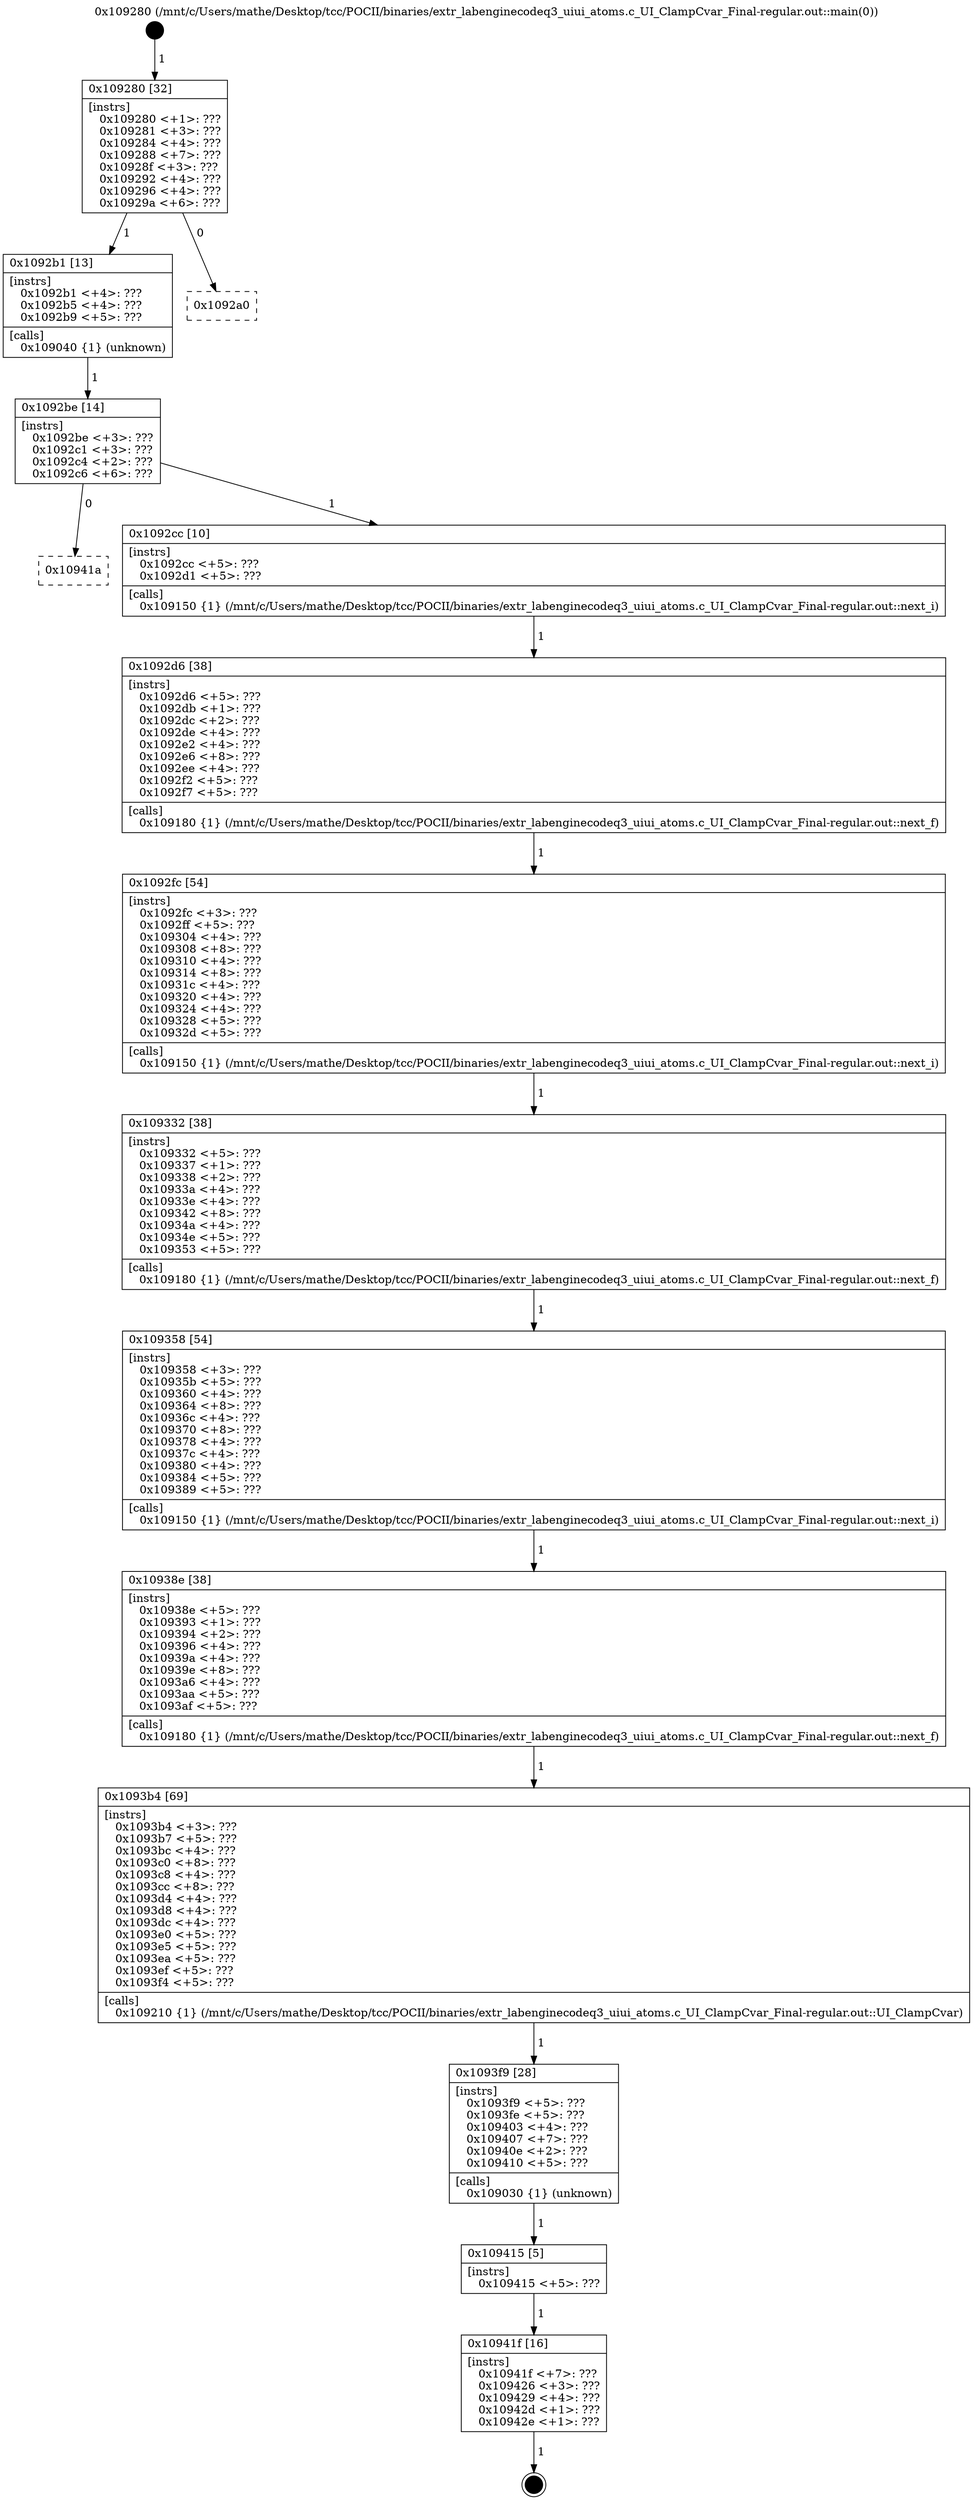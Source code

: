 digraph "0x109280" {
  label = "0x109280 (/mnt/c/Users/mathe/Desktop/tcc/POCII/binaries/extr_labenginecodeq3_uiui_atoms.c_UI_ClampCvar_Final-regular.out::main(0))"
  labelloc = "t"
  node[shape=record]

  Entry [label="",width=0.3,height=0.3,shape=circle,fillcolor=black,style=filled]
  "0x109280" [label="{
     0x109280 [32]\l
     | [instrs]\l
     &nbsp;&nbsp;0x109280 \<+1\>: ???\l
     &nbsp;&nbsp;0x109281 \<+3\>: ???\l
     &nbsp;&nbsp;0x109284 \<+4\>: ???\l
     &nbsp;&nbsp;0x109288 \<+7\>: ???\l
     &nbsp;&nbsp;0x10928f \<+3\>: ???\l
     &nbsp;&nbsp;0x109292 \<+4\>: ???\l
     &nbsp;&nbsp;0x109296 \<+4\>: ???\l
     &nbsp;&nbsp;0x10929a \<+6\>: ???\l
  }"]
  "0x1092b1" [label="{
     0x1092b1 [13]\l
     | [instrs]\l
     &nbsp;&nbsp;0x1092b1 \<+4\>: ???\l
     &nbsp;&nbsp;0x1092b5 \<+4\>: ???\l
     &nbsp;&nbsp;0x1092b9 \<+5\>: ???\l
     | [calls]\l
     &nbsp;&nbsp;0x109040 \{1\} (unknown)\l
  }"]
  "0x1092a0" [label="{
     0x1092a0\l
  }", style=dashed]
  "0x1092be" [label="{
     0x1092be [14]\l
     | [instrs]\l
     &nbsp;&nbsp;0x1092be \<+3\>: ???\l
     &nbsp;&nbsp;0x1092c1 \<+3\>: ???\l
     &nbsp;&nbsp;0x1092c4 \<+2\>: ???\l
     &nbsp;&nbsp;0x1092c6 \<+6\>: ???\l
  }"]
  "0x10941a" [label="{
     0x10941a\l
  }", style=dashed]
  "0x1092cc" [label="{
     0x1092cc [10]\l
     | [instrs]\l
     &nbsp;&nbsp;0x1092cc \<+5\>: ???\l
     &nbsp;&nbsp;0x1092d1 \<+5\>: ???\l
     | [calls]\l
     &nbsp;&nbsp;0x109150 \{1\} (/mnt/c/Users/mathe/Desktop/tcc/POCII/binaries/extr_labenginecodeq3_uiui_atoms.c_UI_ClampCvar_Final-regular.out::next_i)\l
  }"]
  Exit [label="",width=0.3,height=0.3,shape=circle,fillcolor=black,style=filled,peripheries=2]
  "0x1092d6" [label="{
     0x1092d6 [38]\l
     | [instrs]\l
     &nbsp;&nbsp;0x1092d6 \<+5\>: ???\l
     &nbsp;&nbsp;0x1092db \<+1\>: ???\l
     &nbsp;&nbsp;0x1092dc \<+2\>: ???\l
     &nbsp;&nbsp;0x1092de \<+4\>: ???\l
     &nbsp;&nbsp;0x1092e2 \<+4\>: ???\l
     &nbsp;&nbsp;0x1092e6 \<+8\>: ???\l
     &nbsp;&nbsp;0x1092ee \<+4\>: ???\l
     &nbsp;&nbsp;0x1092f2 \<+5\>: ???\l
     &nbsp;&nbsp;0x1092f7 \<+5\>: ???\l
     | [calls]\l
     &nbsp;&nbsp;0x109180 \{1\} (/mnt/c/Users/mathe/Desktop/tcc/POCII/binaries/extr_labenginecodeq3_uiui_atoms.c_UI_ClampCvar_Final-regular.out::next_f)\l
  }"]
  "0x1092fc" [label="{
     0x1092fc [54]\l
     | [instrs]\l
     &nbsp;&nbsp;0x1092fc \<+3\>: ???\l
     &nbsp;&nbsp;0x1092ff \<+5\>: ???\l
     &nbsp;&nbsp;0x109304 \<+4\>: ???\l
     &nbsp;&nbsp;0x109308 \<+8\>: ???\l
     &nbsp;&nbsp;0x109310 \<+4\>: ???\l
     &nbsp;&nbsp;0x109314 \<+8\>: ???\l
     &nbsp;&nbsp;0x10931c \<+4\>: ???\l
     &nbsp;&nbsp;0x109320 \<+4\>: ???\l
     &nbsp;&nbsp;0x109324 \<+4\>: ???\l
     &nbsp;&nbsp;0x109328 \<+5\>: ???\l
     &nbsp;&nbsp;0x10932d \<+5\>: ???\l
     | [calls]\l
     &nbsp;&nbsp;0x109150 \{1\} (/mnt/c/Users/mathe/Desktop/tcc/POCII/binaries/extr_labenginecodeq3_uiui_atoms.c_UI_ClampCvar_Final-regular.out::next_i)\l
  }"]
  "0x109332" [label="{
     0x109332 [38]\l
     | [instrs]\l
     &nbsp;&nbsp;0x109332 \<+5\>: ???\l
     &nbsp;&nbsp;0x109337 \<+1\>: ???\l
     &nbsp;&nbsp;0x109338 \<+2\>: ???\l
     &nbsp;&nbsp;0x10933a \<+4\>: ???\l
     &nbsp;&nbsp;0x10933e \<+4\>: ???\l
     &nbsp;&nbsp;0x109342 \<+8\>: ???\l
     &nbsp;&nbsp;0x10934a \<+4\>: ???\l
     &nbsp;&nbsp;0x10934e \<+5\>: ???\l
     &nbsp;&nbsp;0x109353 \<+5\>: ???\l
     | [calls]\l
     &nbsp;&nbsp;0x109180 \{1\} (/mnt/c/Users/mathe/Desktop/tcc/POCII/binaries/extr_labenginecodeq3_uiui_atoms.c_UI_ClampCvar_Final-regular.out::next_f)\l
  }"]
  "0x109358" [label="{
     0x109358 [54]\l
     | [instrs]\l
     &nbsp;&nbsp;0x109358 \<+3\>: ???\l
     &nbsp;&nbsp;0x10935b \<+5\>: ???\l
     &nbsp;&nbsp;0x109360 \<+4\>: ???\l
     &nbsp;&nbsp;0x109364 \<+8\>: ???\l
     &nbsp;&nbsp;0x10936c \<+4\>: ???\l
     &nbsp;&nbsp;0x109370 \<+8\>: ???\l
     &nbsp;&nbsp;0x109378 \<+4\>: ???\l
     &nbsp;&nbsp;0x10937c \<+4\>: ???\l
     &nbsp;&nbsp;0x109380 \<+4\>: ???\l
     &nbsp;&nbsp;0x109384 \<+5\>: ???\l
     &nbsp;&nbsp;0x109389 \<+5\>: ???\l
     | [calls]\l
     &nbsp;&nbsp;0x109150 \{1\} (/mnt/c/Users/mathe/Desktop/tcc/POCII/binaries/extr_labenginecodeq3_uiui_atoms.c_UI_ClampCvar_Final-regular.out::next_i)\l
  }"]
  "0x10938e" [label="{
     0x10938e [38]\l
     | [instrs]\l
     &nbsp;&nbsp;0x10938e \<+5\>: ???\l
     &nbsp;&nbsp;0x109393 \<+1\>: ???\l
     &nbsp;&nbsp;0x109394 \<+2\>: ???\l
     &nbsp;&nbsp;0x109396 \<+4\>: ???\l
     &nbsp;&nbsp;0x10939a \<+4\>: ???\l
     &nbsp;&nbsp;0x10939e \<+8\>: ???\l
     &nbsp;&nbsp;0x1093a6 \<+4\>: ???\l
     &nbsp;&nbsp;0x1093aa \<+5\>: ???\l
     &nbsp;&nbsp;0x1093af \<+5\>: ???\l
     | [calls]\l
     &nbsp;&nbsp;0x109180 \{1\} (/mnt/c/Users/mathe/Desktop/tcc/POCII/binaries/extr_labenginecodeq3_uiui_atoms.c_UI_ClampCvar_Final-regular.out::next_f)\l
  }"]
  "0x1093b4" [label="{
     0x1093b4 [69]\l
     | [instrs]\l
     &nbsp;&nbsp;0x1093b4 \<+3\>: ???\l
     &nbsp;&nbsp;0x1093b7 \<+5\>: ???\l
     &nbsp;&nbsp;0x1093bc \<+4\>: ???\l
     &nbsp;&nbsp;0x1093c0 \<+8\>: ???\l
     &nbsp;&nbsp;0x1093c8 \<+4\>: ???\l
     &nbsp;&nbsp;0x1093cc \<+8\>: ???\l
     &nbsp;&nbsp;0x1093d4 \<+4\>: ???\l
     &nbsp;&nbsp;0x1093d8 \<+4\>: ???\l
     &nbsp;&nbsp;0x1093dc \<+4\>: ???\l
     &nbsp;&nbsp;0x1093e0 \<+5\>: ???\l
     &nbsp;&nbsp;0x1093e5 \<+5\>: ???\l
     &nbsp;&nbsp;0x1093ea \<+5\>: ???\l
     &nbsp;&nbsp;0x1093ef \<+5\>: ???\l
     &nbsp;&nbsp;0x1093f4 \<+5\>: ???\l
     | [calls]\l
     &nbsp;&nbsp;0x109210 \{1\} (/mnt/c/Users/mathe/Desktop/tcc/POCII/binaries/extr_labenginecodeq3_uiui_atoms.c_UI_ClampCvar_Final-regular.out::UI_ClampCvar)\l
  }"]
  "0x1093f9" [label="{
     0x1093f9 [28]\l
     | [instrs]\l
     &nbsp;&nbsp;0x1093f9 \<+5\>: ???\l
     &nbsp;&nbsp;0x1093fe \<+5\>: ???\l
     &nbsp;&nbsp;0x109403 \<+4\>: ???\l
     &nbsp;&nbsp;0x109407 \<+7\>: ???\l
     &nbsp;&nbsp;0x10940e \<+2\>: ???\l
     &nbsp;&nbsp;0x109410 \<+5\>: ???\l
     | [calls]\l
     &nbsp;&nbsp;0x109030 \{1\} (unknown)\l
  }"]
  "0x109415" [label="{
     0x109415 [5]\l
     | [instrs]\l
     &nbsp;&nbsp;0x109415 \<+5\>: ???\l
  }"]
  "0x10941f" [label="{
     0x10941f [16]\l
     | [instrs]\l
     &nbsp;&nbsp;0x10941f \<+7\>: ???\l
     &nbsp;&nbsp;0x109426 \<+3\>: ???\l
     &nbsp;&nbsp;0x109429 \<+4\>: ???\l
     &nbsp;&nbsp;0x10942d \<+1\>: ???\l
     &nbsp;&nbsp;0x10942e \<+1\>: ???\l
  }"]
  Entry -> "0x109280" [label=" 1"]
  "0x109280" -> "0x1092b1" [label=" 1"]
  "0x109280" -> "0x1092a0" [label=" 0"]
  "0x1092b1" -> "0x1092be" [label=" 1"]
  "0x1092be" -> "0x10941a" [label=" 0"]
  "0x1092be" -> "0x1092cc" [label=" 1"]
  "0x10941f" -> Exit [label=" 1"]
  "0x1092cc" -> "0x1092d6" [label=" 1"]
  "0x1092d6" -> "0x1092fc" [label=" 1"]
  "0x1092fc" -> "0x109332" [label=" 1"]
  "0x109332" -> "0x109358" [label=" 1"]
  "0x109358" -> "0x10938e" [label=" 1"]
  "0x10938e" -> "0x1093b4" [label=" 1"]
  "0x1093b4" -> "0x1093f9" [label=" 1"]
  "0x1093f9" -> "0x109415" [label=" 1"]
  "0x109415" -> "0x10941f" [label=" 1"]
}
